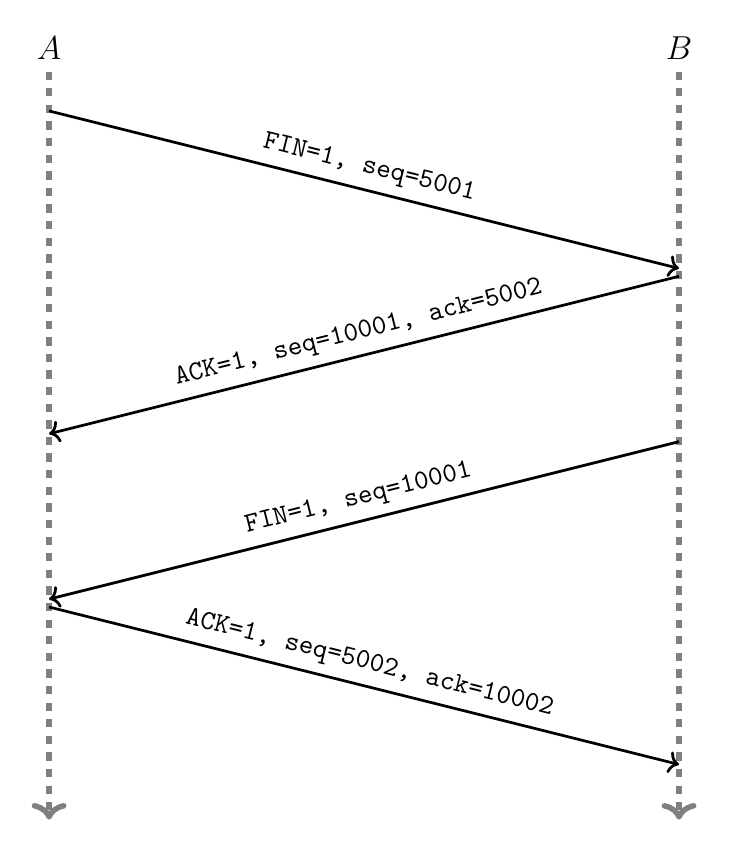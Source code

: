 \draw[->,dashed,line width=2,color=gray] (0,-0.5) node[above,color=black]{\large{$A$}} -- (0,-10);
\draw[->,dashed,line width=2,color=gray] (8,-0.5) node[above,color=black]{\large{$B$}} -- (8,-10);
\draw[->,line width=1,postaction={decorate}] (0,-1) --node[above,sloped]{\texttt{FIN=1, seq=5001}} (8,-3);
\draw[->,line width=1,postaction={decorate}] (8,-3.1) --node[above,sloped]{\texttt{ACK=1, seq=10001, ack=5002}} (0,-5.1);
\draw[->,line width=1,postaction={decorate}] (8,-5.2) --node[above,sloped]{\texttt{FIN=1, seq=10001}} (0,-7.2);
\draw[->,line width=1,postaction={decorate}] (0,-7.3) --node[above,sloped]{\texttt{ACK=1, seq=5002, ack=10002}} (8,-9.3);
